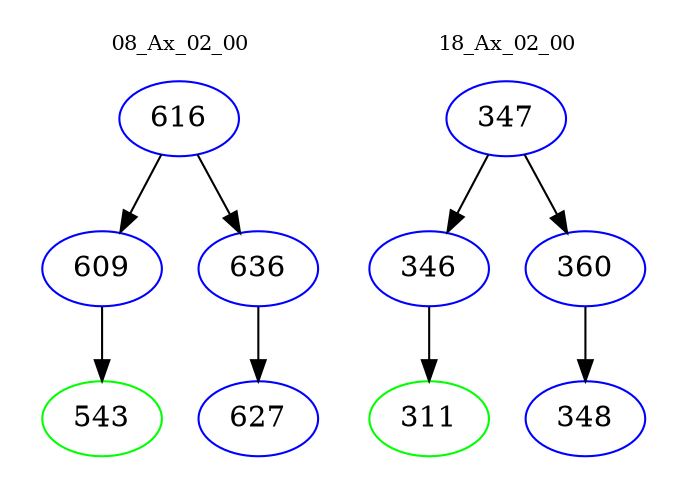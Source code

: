 digraph{
subgraph cluster_0 {
color = white
label = "08_Ax_02_00";
fontsize=10;
T0_616 [label="616", color="blue"]
T0_616 -> T0_609 [color="black"]
T0_609 [label="609", color="blue"]
T0_609 -> T0_543 [color="black"]
T0_543 [label="543", color="green"]
T0_616 -> T0_636 [color="black"]
T0_636 [label="636", color="blue"]
T0_636 -> T0_627 [color="black"]
T0_627 [label="627", color="blue"]
}
subgraph cluster_1 {
color = white
label = "18_Ax_02_00";
fontsize=10;
T1_347 [label="347", color="blue"]
T1_347 -> T1_346 [color="black"]
T1_346 [label="346", color="blue"]
T1_346 -> T1_311 [color="black"]
T1_311 [label="311", color="green"]
T1_347 -> T1_360 [color="black"]
T1_360 [label="360", color="blue"]
T1_360 -> T1_348 [color="black"]
T1_348 [label="348", color="blue"]
}
}
